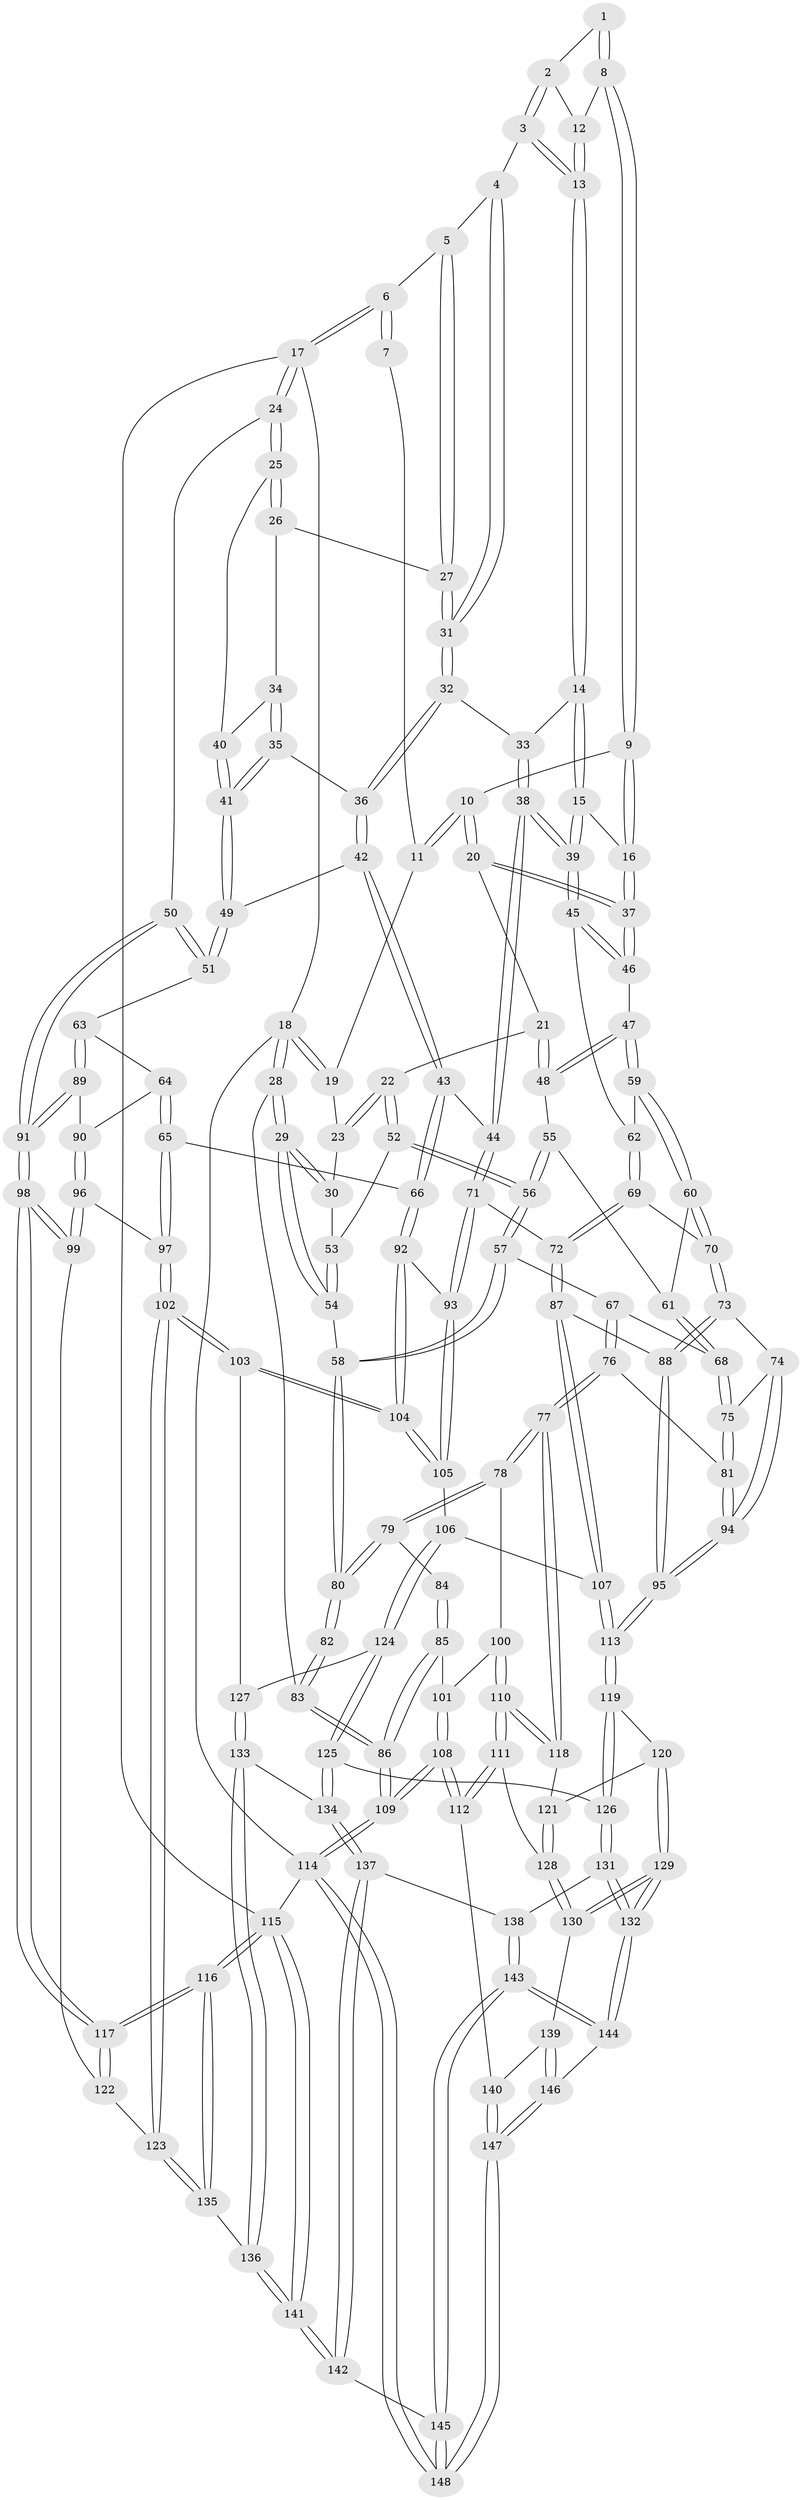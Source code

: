 // coarse degree distribution, {3: 0.08737864077669903, 5: 0.3786407766990291, 4: 0.4174757281553398, 6: 0.11650485436893204}
// Generated by graph-tools (version 1.1) at 2025/24/03/03/25 07:24:39]
// undirected, 148 vertices, 367 edges
graph export_dot {
graph [start="1"]
  node [color=gray90,style=filled];
  1 [pos="+0.6684471146864776+0"];
  2 [pos="+0.6804671672644863+0"];
  3 [pos="+0.7092122969131428+0.05804313518435466"];
  4 [pos="+0.7344338601719185+0.06653713242257636"];
  5 [pos="+0.9072835873802065+0"];
  6 [pos="+1+0"];
  7 [pos="+0.6683936421176222+0"];
  8 [pos="+0.5849382381582551+0.05045561284931803"];
  9 [pos="+0.5216971177980303+0.08869819069719374"];
  10 [pos="+0.4380472945753736+0.05136215428322949"];
  11 [pos="+0.3868010946464338+0"];
  12 [pos="+0.6186688729814549+0.0472855503508127"];
  13 [pos="+0.6597605544211218+0.11577846696226443"];
  14 [pos="+0.648985478556271+0.1399851726800072"];
  15 [pos="+0.6268139592878154+0.15799211004469563"];
  16 [pos="+0.5758910423547972+0.14082472894557085"];
  17 [pos="+1+0"];
  18 [pos="+0+0"];
  19 [pos="+0.18175814591860653+0"];
  20 [pos="+0.4021820214613312+0.12222233255875678"];
  21 [pos="+0.3766764985747903+0.14888375240064752"];
  22 [pos="+0.2692189185360312+0.17823696639528525"];
  23 [pos="+0.1673448998994563+0"];
  24 [pos="+1+0.20493861138570355"];
  25 [pos="+1+0.1723827045614913"];
  26 [pos="+0.8857924022151048+0.043743935335669434"];
  27 [pos="+0.8852438107408582+0.042850760662131775"];
  28 [pos="+0+0.2748847089381655"];
  29 [pos="+0+0.266437451580485"];
  30 [pos="+0.06718282213863776+0.16069719031993554"];
  31 [pos="+0.809530422510674+0.13937364774219682"];
  32 [pos="+0.8084099756599042+0.15079551828691085"];
  33 [pos="+0.7605530284902656+0.16762471405910548"];
  34 [pos="+0.935400582721335+0.17247984495340543"];
  35 [pos="+0.8574190626502789+0.18726998845091034"];
  36 [pos="+0.8310699145977237+0.1858158765304293"];
  37 [pos="+0.510586138796344+0.23045170124110745"];
  38 [pos="+0.6699838080126688+0.3136160823309207"];
  39 [pos="+0.652138133113045+0.3022594899141574"];
  40 [pos="+0.9440305498288811+0.17536047653491213"];
  41 [pos="+0.9204560996279931+0.2498279982656689"];
  42 [pos="+0.8182692170286945+0.2950764720459738"];
  43 [pos="+0.7482737960654059+0.3609621885283063"];
  44 [pos="+0.6732970412282772+0.31712506953411584"];
  45 [pos="+0.613391273988774+0.3053761105793982"];
  46 [pos="+0.5122611069182579+0.24813649563782533"];
  47 [pos="+0.4328424485376277+0.3015314823874511"];
  48 [pos="+0.4151646362488786+0.2904970943366897"];
  49 [pos="+0.9282994970564384+0.29900505919965953"];
  50 [pos="+1+0.33153775121282975"];
  51 [pos="+1+0.34652535514482524"];
  52 [pos="+0.23896095836567538+0.21536535660111011"];
  53 [pos="+0.17986070516561486+0.20052582166643815"];
  54 [pos="+0.08713400042343258+0.32599915977180455"];
  55 [pos="+0.3729763206952566+0.3039007532680032"];
  56 [pos="+0.24420840718079664+0.3039153813051983"];
  57 [pos="+0.24291737744649325+0.30728514427535886"];
  58 [pos="+0.17828827153078158+0.35932316969406397"];
  59 [pos="+0.44440943381101183+0.3317291699736202"];
  60 [pos="+0.43960577957475+0.3530183839262279"];
  61 [pos="+0.35577316496447275+0.37913222449859924"];
  62 [pos="+0.5429183953444101+0.35358690845204926"];
  63 [pos="+0.9922311044240751+0.36906089582456636"];
  64 [pos="+0.8269680295336226+0.40641924976397475"];
  65 [pos="+0.7624344005451981+0.40060485426033315"];
  66 [pos="+0.7611798806741114+0.39905906438008104"];
  67 [pos="+0.3038516447650009+0.38724961098624716"];
  68 [pos="+0.3367380801903182+0.40095950742029357"];
  69 [pos="+0.5289281335106346+0.4211522259326636"];
  70 [pos="+0.4404855906658566+0.4153466349169597"];
  71 [pos="+0.5693252433772946+0.4764368129681418"];
  72 [pos="+0.562249191160705+0.4749744077365006"];
  73 [pos="+0.42350166744360207+0.4407815942012831"];
  74 [pos="+0.3852931171184586+0.44370557791556553"];
  75 [pos="+0.34359353156127814+0.4102504834054212"];
  76 [pos="+0.23961958146200124+0.5136316784324174"];
  77 [pos="+0.21393429521314813+0.5173524140164063"];
  78 [pos="+0.19198325614453166+0.498759090824893"];
  79 [pos="+0.17236972483329857+0.4373439803500944"];
  80 [pos="+0.17343191011418077+0.4083285284640977"];
  81 [pos="+0.2729676578921886+0.5186631170670729"];
  82 [pos="+0.029526734478593556+0.40524518060880077"];
  83 [pos="+0+0.28149117040783234"];
  84 [pos="+0.08253048141565365+0.44143388020146274"];
  85 [pos="+0.0636149788832204+0.499028338695943"];
  86 [pos="+0+0.3037027779971051"];
  87 [pos="+0.49135633852494215+0.5167005222027721"];
  88 [pos="+0.4396592011760186+0.47278361023788057"];
  89 [pos="+0.9266971670852954+0.4623605889137277"];
  90 [pos="+0.9214560296344853+0.4692648289970646"];
  91 [pos="+1+0.5559441148014181"];
  92 [pos="+0.6533562083786656+0.4845274525610314"];
  93 [pos="+0.5727090863583812+0.4792603552287767"];
  94 [pos="+0.32469289495100817+0.5348680822931519"];
  95 [pos="+0.3657465787370771+0.5812422490603969"];
  96 [pos="+0.9115980057984951+0.5565221353847383"];
  97 [pos="+0.7799714602007966+0.4724468714274738"];
  98 [pos="+1+0.6637292688314221"];
  99 [pos="+0.9182197710577769+0.5685624109412478"];
  100 [pos="+0.1133412967174218+0.5214716724814936"];
  101 [pos="+0.07000300549718902+0.5123433037651145"];
  102 [pos="+0.7084824385987629+0.6479358183517693"];
  103 [pos="+0.7017335193838427+0.6469381403542517"];
  104 [pos="+0.6872937114751013+0.6230961782352938"];
  105 [pos="+0.5864008141581601+0.5319237436863169"];
  106 [pos="+0.52578164832311+0.6207613771815388"];
  107 [pos="+0.4761676387990051+0.5903457423446596"];
  108 [pos="+0+0.7223694804375252"];
  109 [pos="+0+0.72625491440125"];
  110 [pos="+0.05314141159698687+0.7055081195391114"];
  111 [pos="+0.05297847781262488+0.7056408115896098"];
  112 [pos="+0+0.7323448614274707"];
  113 [pos="+0.38403575897423115+0.6165019455321705"];
  114 [pos="+0+1"];
  115 [pos="+1+1"];
  116 [pos="+1+1"];
  117 [pos="+1+0.9791829135099961"];
  118 [pos="+0.1972558629715665+0.6256167589711096"];
  119 [pos="+0.36542619206190985+0.6662289799603475"];
  120 [pos="+0.32343244735430227+0.6827827030828406"];
  121 [pos="+0.25626646674495523+0.6685201133204393"];
  122 [pos="+0.7957568163244982+0.6694985990322961"];
  123 [pos="+0.7494765836298996+0.6788648026888195"];
  124 [pos="+0.5625990984722156+0.6656941750698672"];
  125 [pos="+0.48348217476645633+0.7368699216001154"];
  126 [pos="+0.4182878681013722+0.7301739054620723"];
  127 [pos="+0.6155969171811979+0.676789814042365"];
  128 [pos="+0.19987099116208312+0.7822185924331105"];
  129 [pos="+0.27898306983508986+0.8321614253148022"];
  130 [pos="+0.21547531250539897+0.8035602212999795"];
  131 [pos="+0.40210713674251397+0.7906846631482713"];
  132 [pos="+0.2885867538267833+0.8467543355239171"];
  133 [pos="+0.6005082117047941+0.7686258245017226"];
  134 [pos="+0.5137778124938823+0.8017322396159284"];
  135 [pos="+0.7525691277219249+0.7297677021016401"];
  136 [pos="+0.6761854227722446+0.9360927131423503"];
  137 [pos="+0.5086692118627676+0.843831779815957"];
  138 [pos="+0.42024156429097714+0.8189312200497745"];
  139 [pos="+0.14307539553756188+0.8717160890108461"];
  140 [pos="+0.0718007875212511+0.848927554631665"];
  141 [pos="+0.6639463475310046+1"];
  142 [pos="+0.5995492348408452+1"];
  143 [pos="+0.3884852330912639+0.9784026295316031"];
  144 [pos="+0.2940815069748354+0.8837525327787512"];
  145 [pos="+0.4845393049921796+1"];
  146 [pos="+0.18322674005065845+0.9486271554186008"];
  147 [pos="+0.1022358496368717+1"];
  148 [pos="+0.037937235304957635+1"];
  1 -- 2;
  1 -- 8;
  1 -- 8;
  2 -- 3;
  2 -- 3;
  2 -- 12;
  3 -- 4;
  3 -- 13;
  3 -- 13;
  4 -- 5;
  4 -- 31;
  4 -- 31;
  5 -- 6;
  5 -- 27;
  5 -- 27;
  6 -- 7;
  6 -- 7;
  6 -- 17;
  6 -- 17;
  7 -- 11;
  8 -- 9;
  8 -- 9;
  8 -- 12;
  9 -- 10;
  9 -- 16;
  9 -- 16;
  10 -- 11;
  10 -- 11;
  10 -- 20;
  10 -- 20;
  11 -- 19;
  12 -- 13;
  12 -- 13;
  13 -- 14;
  13 -- 14;
  14 -- 15;
  14 -- 15;
  14 -- 33;
  15 -- 16;
  15 -- 39;
  15 -- 39;
  16 -- 37;
  16 -- 37;
  17 -- 18;
  17 -- 24;
  17 -- 24;
  17 -- 115;
  18 -- 19;
  18 -- 19;
  18 -- 28;
  18 -- 28;
  18 -- 114;
  19 -- 23;
  20 -- 21;
  20 -- 37;
  20 -- 37;
  21 -- 22;
  21 -- 48;
  21 -- 48;
  22 -- 23;
  22 -- 23;
  22 -- 52;
  22 -- 52;
  23 -- 30;
  24 -- 25;
  24 -- 25;
  24 -- 50;
  25 -- 26;
  25 -- 26;
  25 -- 40;
  26 -- 27;
  26 -- 34;
  27 -- 31;
  27 -- 31;
  28 -- 29;
  28 -- 29;
  28 -- 83;
  29 -- 30;
  29 -- 30;
  29 -- 54;
  29 -- 54;
  30 -- 53;
  31 -- 32;
  31 -- 32;
  32 -- 33;
  32 -- 36;
  32 -- 36;
  33 -- 38;
  33 -- 38;
  34 -- 35;
  34 -- 35;
  34 -- 40;
  35 -- 36;
  35 -- 41;
  35 -- 41;
  36 -- 42;
  36 -- 42;
  37 -- 46;
  37 -- 46;
  38 -- 39;
  38 -- 39;
  38 -- 44;
  38 -- 44;
  39 -- 45;
  39 -- 45;
  40 -- 41;
  40 -- 41;
  41 -- 49;
  41 -- 49;
  42 -- 43;
  42 -- 43;
  42 -- 49;
  43 -- 44;
  43 -- 66;
  43 -- 66;
  44 -- 71;
  44 -- 71;
  45 -- 46;
  45 -- 46;
  45 -- 62;
  46 -- 47;
  47 -- 48;
  47 -- 48;
  47 -- 59;
  47 -- 59;
  48 -- 55;
  49 -- 51;
  49 -- 51;
  50 -- 51;
  50 -- 51;
  50 -- 91;
  50 -- 91;
  51 -- 63;
  52 -- 53;
  52 -- 56;
  52 -- 56;
  53 -- 54;
  53 -- 54;
  54 -- 58;
  55 -- 56;
  55 -- 56;
  55 -- 61;
  56 -- 57;
  56 -- 57;
  57 -- 58;
  57 -- 58;
  57 -- 67;
  58 -- 80;
  58 -- 80;
  59 -- 60;
  59 -- 60;
  59 -- 62;
  60 -- 61;
  60 -- 70;
  60 -- 70;
  61 -- 68;
  61 -- 68;
  62 -- 69;
  62 -- 69;
  63 -- 64;
  63 -- 89;
  63 -- 89;
  64 -- 65;
  64 -- 65;
  64 -- 90;
  65 -- 66;
  65 -- 97;
  65 -- 97;
  66 -- 92;
  66 -- 92;
  67 -- 68;
  67 -- 76;
  67 -- 76;
  68 -- 75;
  68 -- 75;
  69 -- 70;
  69 -- 72;
  69 -- 72;
  70 -- 73;
  70 -- 73;
  71 -- 72;
  71 -- 93;
  71 -- 93;
  72 -- 87;
  72 -- 87;
  73 -- 74;
  73 -- 88;
  73 -- 88;
  74 -- 75;
  74 -- 94;
  74 -- 94;
  75 -- 81;
  75 -- 81;
  76 -- 77;
  76 -- 77;
  76 -- 81;
  77 -- 78;
  77 -- 78;
  77 -- 118;
  77 -- 118;
  78 -- 79;
  78 -- 79;
  78 -- 100;
  79 -- 80;
  79 -- 80;
  79 -- 84;
  80 -- 82;
  80 -- 82;
  81 -- 94;
  81 -- 94;
  82 -- 83;
  82 -- 83;
  83 -- 86;
  83 -- 86;
  84 -- 85;
  84 -- 85;
  85 -- 86;
  85 -- 86;
  85 -- 101;
  86 -- 109;
  86 -- 109;
  87 -- 88;
  87 -- 107;
  87 -- 107;
  88 -- 95;
  88 -- 95;
  89 -- 90;
  89 -- 91;
  89 -- 91;
  90 -- 96;
  90 -- 96;
  91 -- 98;
  91 -- 98;
  92 -- 93;
  92 -- 104;
  92 -- 104;
  93 -- 105;
  93 -- 105;
  94 -- 95;
  94 -- 95;
  95 -- 113;
  95 -- 113;
  96 -- 97;
  96 -- 99;
  96 -- 99;
  97 -- 102;
  97 -- 102;
  98 -- 99;
  98 -- 99;
  98 -- 117;
  98 -- 117;
  99 -- 122;
  100 -- 101;
  100 -- 110;
  100 -- 110;
  101 -- 108;
  101 -- 108;
  102 -- 103;
  102 -- 103;
  102 -- 123;
  102 -- 123;
  103 -- 104;
  103 -- 104;
  103 -- 127;
  104 -- 105;
  104 -- 105;
  105 -- 106;
  106 -- 107;
  106 -- 124;
  106 -- 124;
  107 -- 113;
  107 -- 113;
  108 -- 109;
  108 -- 109;
  108 -- 112;
  108 -- 112;
  109 -- 114;
  109 -- 114;
  110 -- 111;
  110 -- 111;
  110 -- 118;
  110 -- 118;
  111 -- 112;
  111 -- 112;
  111 -- 128;
  112 -- 140;
  113 -- 119;
  113 -- 119;
  114 -- 148;
  114 -- 148;
  114 -- 115;
  115 -- 116;
  115 -- 116;
  115 -- 141;
  115 -- 141;
  116 -- 117;
  116 -- 117;
  116 -- 135;
  116 -- 135;
  117 -- 122;
  117 -- 122;
  118 -- 121;
  119 -- 120;
  119 -- 126;
  119 -- 126;
  120 -- 121;
  120 -- 129;
  120 -- 129;
  121 -- 128;
  121 -- 128;
  122 -- 123;
  123 -- 135;
  123 -- 135;
  124 -- 125;
  124 -- 125;
  124 -- 127;
  125 -- 126;
  125 -- 134;
  125 -- 134;
  126 -- 131;
  126 -- 131;
  127 -- 133;
  127 -- 133;
  128 -- 130;
  128 -- 130;
  129 -- 130;
  129 -- 130;
  129 -- 132;
  129 -- 132;
  130 -- 139;
  131 -- 132;
  131 -- 132;
  131 -- 138;
  132 -- 144;
  132 -- 144;
  133 -- 134;
  133 -- 136;
  133 -- 136;
  134 -- 137;
  134 -- 137;
  135 -- 136;
  136 -- 141;
  136 -- 141;
  137 -- 138;
  137 -- 142;
  137 -- 142;
  138 -- 143;
  138 -- 143;
  139 -- 140;
  139 -- 146;
  139 -- 146;
  140 -- 147;
  140 -- 147;
  141 -- 142;
  141 -- 142;
  142 -- 145;
  143 -- 144;
  143 -- 144;
  143 -- 145;
  143 -- 145;
  144 -- 146;
  145 -- 148;
  145 -- 148;
  146 -- 147;
  146 -- 147;
  147 -- 148;
  147 -- 148;
}
